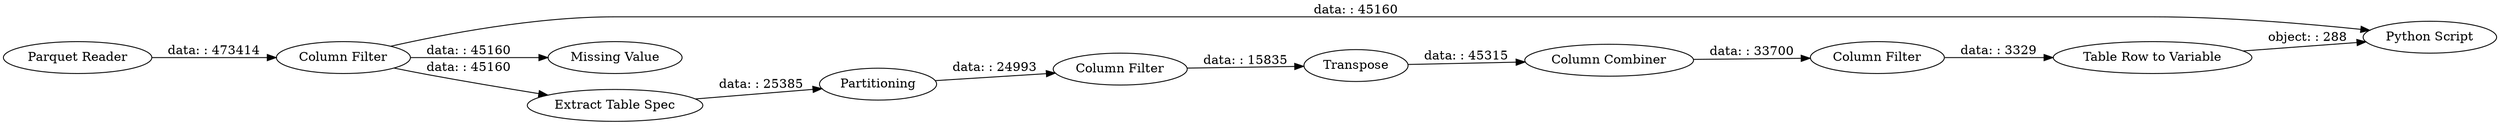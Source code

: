 digraph {
	"6596386309685006579_1" [label="Parquet Reader"]
	"6596386309685006579_1887" [label="Python Script"]
	"6596386309685006579_4" [label="Column Filter"]
	"6596386309685006579_1888" [label="Column Filter"]
	"6596386309685006579_3" [label=Partitioning]
	"6596386309685006579_1885" [label="Table Row to Variable"]
	"6596386309685006579_1883" [label="Column Filter"]
	"6596386309685006579_1889" [label="Missing Value"]
	"6596386309685006579_1882" [label="Column Combiner"]
	"6596386309685006579_2" [label="Extract Table Spec"]
	"6596386309685006579_1881" [label=Transpose]
	"6596386309685006579_1888" -> "6596386309685006579_1889" [label="data: : 45160"]
	"6596386309685006579_1882" -> "6596386309685006579_1883" [label="data: : 33700"]
	"6596386309685006579_1" -> "6596386309685006579_1888" [label="data: : 473414"]
	"6596386309685006579_2" -> "6596386309685006579_3" [label="data: : 25385"]
	"6596386309685006579_1885" -> "6596386309685006579_1887" [label="object: : 288"]
	"6596386309685006579_1888" -> "6596386309685006579_2" [label="data: : 45160"]
	"6596386309685006579_3" -> "6596386309685006579_4" [label="data: : 24993"]
	"6596386309685006579_1883" -> "6596386309685006579_1885" [label="data: : 3329"]
	"6596386309685006579_4" -> "6596386309685006579_1881" [label="data: : 15835"]
	"6596386309685006579_1888" -> "6596386309685006579_1887" [label="data: : 45160"]
	"6596386309685006579_1881" -> "6596386309685006579_1882" [label="data: : 45315"]
	rankdir=LR
}
